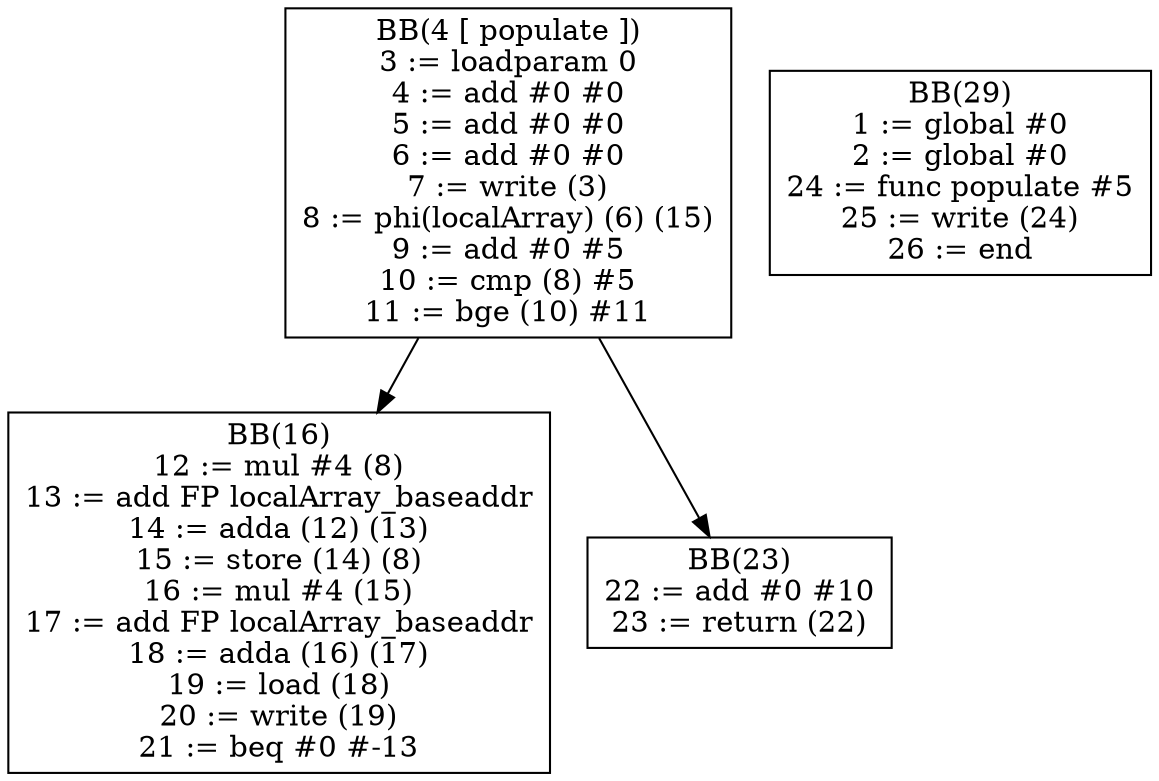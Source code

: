 digraph dom {
BB4[shape = box, label = "BB(4 [ populate ])\n" + "3 := loadparam 0\n" + "4 := add #0 #0\n" + "5 := add #0 #0\n" + "6 := add #0 #0\n" + "7 := write (3)\n" + "8 := phi(localArray) (6) (15)\n" + "9 := add #0 #5\n" + "10 := cmp (8) #5\n" + "11 := bge (10) #11\n"];
BB16[shape = box, label = "BB(16)\n" + "12 := mul #4 (8)\n" + "13 := add FP localArray_baseaddr\n" + "14 := adda (12) (13)\n" + "15 := store (14) (8)\n" + "16 := mul #4 (15)\n" + "17 := add FP localArray_baseaddr\n" + "18 := adda (16) (17)\n" + "19 := load (18)\n" + "20 := write (19)\n" + "21 := beq #0 #-13\n"];
BB23[shape = box, label = "BB(23)\n" + "22 := add #0 #10\n" + "23 := return (22)\n"];
BB4 -> BB16;
BB4 -> BB23;
BB29[shape = box, label = "BB(29)\n" + "1 := global #0\n" + "2 := global #0\n" + "24 := func populate #5\n" + "25 := write (24)\n" + "26 := end\n"];
}
